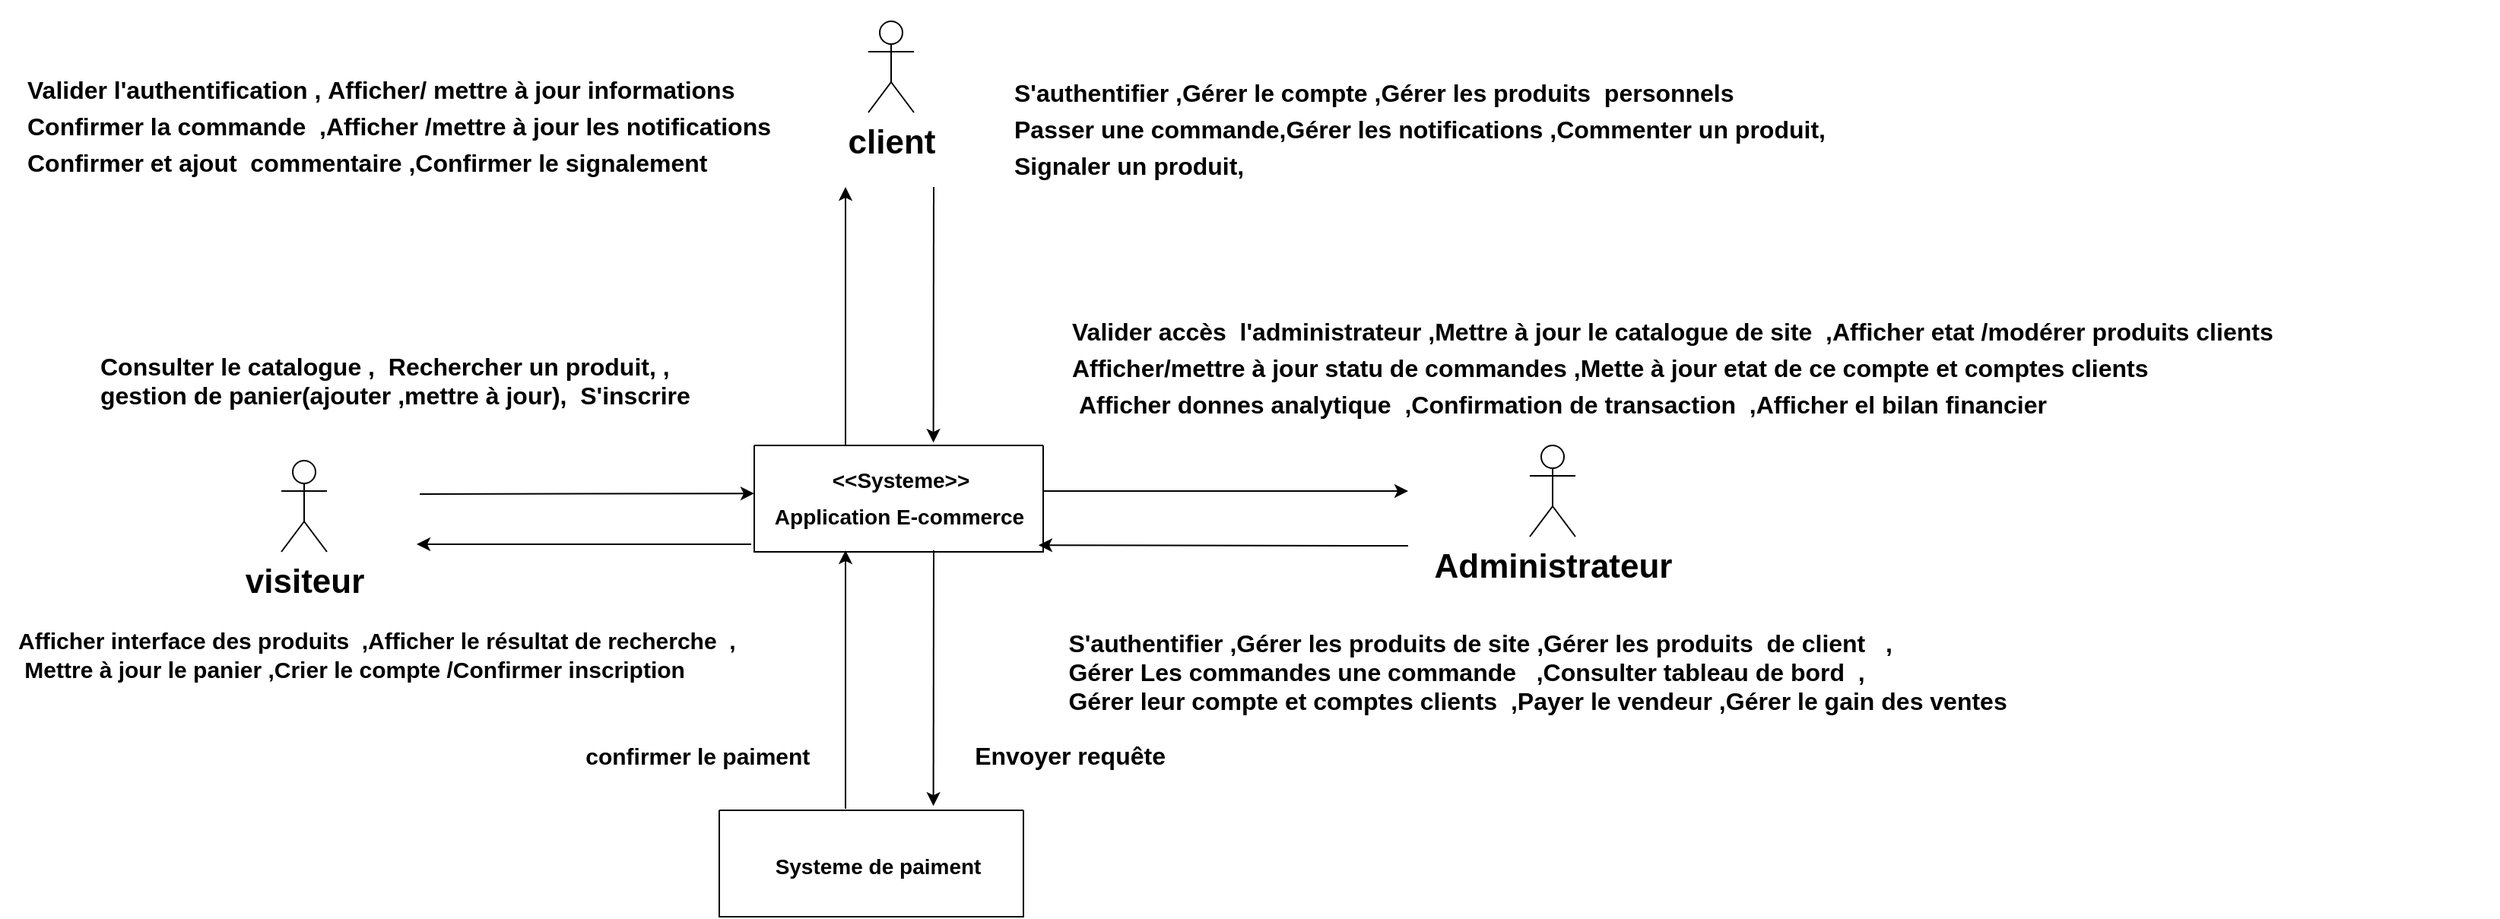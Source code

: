 <mxfile version="26.2.14">
  <diagram name="Page-1" id="8SMq06fZD33_STgOfsnb">
    <mxGraphModel grid="1" page="1" gridSize="10" guides="1" tooltips="1" connect="1" arrows="1" fold="1" pageScale="1" pageWidth="827" pageHeight="1169" math="0" shadow="0">
      <root>
        <mxCell id="0" />
        <mxCell id="1" parent="0" />
        <mxCell id="aJBNAHP1amNdNiiORt2l-3" value="&lt;div style=&quot;line-height: 150%;&quot;&gt;&lt;b&gt;&lt;font style=&quot;font-size: 16px;&quot;&gt;Consulter le catalogue ,&amp;nbsp;&lt;span style=&quot;background-color: transparent; color: light-dark(rgb(0, 0, 0), rgb(255, 255, 255));&quot;&gt;&amp;nbsp;&lt;/span&gt;&lt;span style=&quot;background-color: transparent; color: light-dark(rgb(0, 0, 0), rgb(255, 255, 255));&quot;&gt;Rechercher un produit, ,&lt;/span&gt;&lt;/font&gt;&lt;/b&gt;&lt;div&gt;&lt;div&gt;&lt;b&gt;&lt;font style=&quot;font-size: 16px;&quot;&gt;&lt;span style=&quot;background-color: transparent; color: light-dark(rgb(0, 0, 0), rgb(255, 255, 255));&quot;&gt;gestion de panier(ajouter ,mettre à jour),&amp;nbsp;&amp;nbsp;&lt;/span&gt;&lt;span style=&quot;background-color: transparent; color: light-dark(rgb(0, 0, 0), rgb(255, 255, 255));&quot;&gt;S&#39;inscrire&lt;/span&gt;&lt;/font&gt;&lt;/b&gt;&lt;/div&gt;&lt;/div&gt;&lt;/div&gt;" style="text;html=1;align=left;verticalAlign=middle;resizable=0;points=[];autosize=1;strokeColor=none;fillColor=none;rotation=0;" vertex="1" parent="1">
          <mxGeometry x="148" y="913" width="410" height="50" as="geometry" />
        </mxCell>
        <mxCell id="ObSgi5TAC9NKfGRQqEIT-2" value="&lt;div style=&quot;line-height: 150%;&quot;&gt;&lt;font&gt;&lt;b style=&quot;&quot;&gt;&lt;font style=&quot;&quot;&gt;S&#39;authentifier ,&lt;span style=&quot;background-color: transparent; color: light-dark(rgb(0, 0, 0), rgb(255, 255, 255));&quot;&gt;Gérer le compte ,&lt;/span&gt;&lt;span style=&quot;background-color: transparent; color: light-dark(rgb(0, 0, 0), rgb(255, 255, 255));&quot;&gt;Gérer les produits&amp;nbsp; personnels&amp;nbsp;&lt;/span&gt;&lt;/font&gt;&lt;/b&gt;&lt;/font&gt;&lt;div&gt;&lt;div&gt;&lt;b&gt;&lt;font&gt;Passer une commande&lt;span style=&quot;background-color: transparent; color: light-dark(rgb(0, 0, 0), rgb(255, 255, 255));&quot;&gt;,&lt;/span&gt;&lt;span style=&quot;background-color: transparent; color: light-dark(rgb(0, 0, 0), rgb(255, 255, 255));&quot;&gt;Gérer les notifications ,&lt;/span&gt;&lt;/font&gt;&lt;/b&gt;&lt;b style=&quot;background-color: transparent; color: light-dark(rgb(0, 0, 0), rgb(255, 255, 255)); text-wrap-mode: nowrap;&quot;&gt;&lt;font&gt;Commenter un produit,&lt;/font&gt;&lt;/b&gt;&lt;/div&gt;&lt;div&gt;&lt;b style=&quot;text-wrap-mode: nowrap;&quot;&gt;&lt;font&gt;Signaler un produit,&lt;/font&gt;&lt;/b&gt;&lt;/div&gt;&lt;div&gt;&lt;div&gt;&lt;/div&gt;&lt;/div&gt;&lt;/div&gt;&lt;/div&gt;" style="text;strokeColor=none;align=left;fillColor=none;html=1;verticalAlign=middle;whiteSpace=wrap;rounded=0;fontSize=16;" vertex="1" parent="1">
          <mxGeometry x="749" y="687" width="593" height="170" as="geometry" />
        </mxCell>
        <mxCell id="ObSgi5TAC9NKfGRQqEIT-6" value="&lt;div style=&quot;line-height: 150%;&quot;&gt;&lt;br&gt;&lt;/div&gt;" style="text;html=1;align=left;verticalAlign=middle;resizable=0;points=[];autosize=1;strokeColor=none;fillColor=none;rotation=0;" vertex="1" parent="1">
          <mxGeometry x="84" y="1099" width="20" height="30" as="geometry" />
        </mxCell>
        <mxCell id="NjFcM_zTF8RCPOibRBWh-2" value="&lt;div style=&quot;line-height: 150%;&quot;&gt;&lt;div&gt;&lt;font style=&quot;line-height: 150%;&quot;&gt;&lt;b style=&quot;&quot;&gt;Valider l&#39;authentification ,&amp;nbsp;&lt;span style=&quot;background-color: transparent; color: light-dark(rgb(0, 0, 0), rgb(255, 255, 255));&quot;&gt;Afficher/ mettre à jour informations &lt;/span&gt;&lt;span style=&quot;background-color: transparent; color: light-dark(rgb(0, 0, 0), rgb(255, 255, 255));&quot;&gt;&amp;nbsp;&lt;/span&gt;&lt;/b&gt;&lt;/font&gt;&lt;/div&gt;&lt;div&gt;&lt;font style=&quot;background-color: transparent; color: light-dark(rgb(0, 0, 0), rgb(255, 255, 255)); line-height: 150%;&quot;&gt;&lt;b style=&quot;&quot;&gt;Confirmer la commande&amp;nbsp; ,&lt;span style=&quot;background-color: transparent; color: light-dark(rgb(0, 0, 0), rgb(255, 255, 255));&quot;&gt;Afficher /mettre à jour les notifications&amp;nbsp;&lt;/span&gt;&lt;/b&gt;&lt;/font&gt;&lt;/div&gt;&lt;div&gt;&lt;font&gt;&lt;font style=&quot;background-color: transparent; color: light-dark(rgb(0, 0, 0), rgb(255, 255, 255)); line-height: 150%;&quot;&gt;&lt;b style=&quot;text-wrap-mode: nowrap;&quot;&gt;&lt;span style=&quot;background-color: transparent; color: light-dark(rgb(0, 0, 0), rgb(255, 255, 255));&quot;&gt;Confirmer et ajout&amp;nbsp; commentaire &lt;/span&gt;&lt;/b&gt;&lt;/font&gt;&lt;b style=&quot;background-color: transparent; color: light-dark(rgb(0, 0, 0), rgb(255, 255, 255)); text-wrap-mode: nowrap;&quot;&gt;&lt;span style=&quot;background-color: transparent; color: light-dark(rgb(0, 0, 0), rgb(255, 255, 255));&quot;&gt;,&lt;/span&gt;&lt;span style=&quot;background-color: transparent; color: light-dark(rgb(0, 0, 0), rgb(255, 255, 255));&quot;&gt;Confirmer le signalement&amp;nbsp;&amp;nbsp;&lt;/span&gt;&lt;/b&gt;&lt;/font&gt;&lt;/div&gt;&lt;div&gt;&lt;div&gt;&lt;/div&gt;&lt;/div&gt;&lt;/div&gt;" style="text;strokeColor=none;align=left;fillColor=none;html=1;verticalAlign=middle;whiteSpace=wrap;rounded=0;fontSize=16;" vertex="1" parent="1">
          <mxGeometry x="100" y="740" width="506" height="60" as="geometry" />
        </mxCell>
        <mxCell id="NjFcM_zTF8RCPOibRBWh-3" value="&lt;div style=&quot;text-align: left;&quot;&gt;&lt;font&gt;&lt;b style=&quot;&quot;&gt;&lt;span style=&quot;background-color: transparent; color: light-dark(rgb(0, 0, 0), rgb(255, 255, 255));&quot;&gt;S&#39;authentifier ,&lt;/span&gt;&lt;span style=&quot;background-color: transparent; color: light-dark(rgb(0, 0, 0), rgb(255, 255, 255));&quot;&gt;Gérer les produits de site ,&lt;/span&gt;&lt;span style=&quot;background-color: transparent; color: light-dark(rgb(0, 0, 0), rgb(255, 255, 255));&quot;&gt;Gérer les produits&amp;nbsp; de client&amp;nbsp; &amp;nbsp;,&amp;nbsp;&lt;/span&gt;&lt;/b&gt;&lt;/font&gt;&lt;/div&gt;&lt;div style=&quot;text-align: left;&quot;&gt;&lt;b style=&quot;background-color: transparent; color: light-dark(rgb(0, 0, 0), rgb(255, 255, 255));&quot;&gt;&lt;font&gt;&lt;span style=&quot;background-color: transparent; color: light-dark(rgb(0, 0, 0), rgb(255, 255, 255));&quot;&gt;Gérer Les commandes une commande&amp;nbsp; &amp;nbsp;,&lt;/span&gt;&lt;span style=&quot;background-color: transparent; color: light-dark(rgb(0, 0, 0), rgb(255, 255, 255));&quot;&gt;Consulter tableau de bord&amp;nbsp; ,&lt;/span&gt;&lt;/font&gt;&lt;/b&gt;&lt;/div&gt;&lt;div style=&quot;text-align: left;&quot;&gt;&lt;b style=&quot;background-color: transparent; color: light-dark(rgb(0, 0, 0), rgb(255, 255, 255));&quot;&gt;&lt;font&gt;&lt;span style=&quot;background-color: transparent; color: light-dark(rgb(0, 0, 0), rgb(255, 255, 255));&quot;&gt;Gérer leur compte et comptes clients&amp;nbsp; ,&lt;/span&gt;&lt;span style=&quot;background-color: transparent; color: light-dark(rgb(0, 0, 0), rgb(255, 255, 255));&quot;&gt;Payer le vendeur ,&lt;/span&gt;&lt;span style=&quot;background-color: transparent; color: light-dark(rgb(0, 0, 0), rgb(255, 255, 255));&quot;&gt;Gérer le gain des ventes&amp;nbsp;&lt;/span&gt;&lt;/font&gt;&lt;/b&gt;&lt;/div&gt;&lt;div&gt;&lt;div style=&quot;text-align: left;&quot;&gt;&lt;span style=&quot;background-color: transparent; color: light-dark(rgb(0, 0, 0), rgb(255, 255, 255));&quot;&gt;&lt;b&gt;&lt;font&gt;&amp;nbsp;&lt;/font&gt;&lt;/b&gt;&lt;/span&gt;&lt;/div&gt;&lt;div&gt;&lt;br&gt;&lt;/div&gt;&lt;/div&gt;" style="text;strokeColor=none;align=center;fillColor=none;html=1;verticalAlign=middle;whiteSpace=wrap;rounded=0;fontSize=16;strokeWidth=0;" vertex="1" parent="1">
          <mxGeometry x="780" y="1113" width="635" height="70" as="geometry" />
        </mxCell>
        <mxCell id="a0NvnOAj9ImU6PlZ6FCt-1" value="&lt;div style=&quot;line-height: 150%;&quot;&gt;&lt;div&gt;&lt;font style=&quot;line-height: 150%;&quot;&gt;&lt;b style=&quot;&quot;&gt;Valider accès&amp;nbsp; l&#39;administrateur ,&lt;span style=&quot;background-color: transparent; color: light-dark(rgb(0, 0, 0), rgb(255, 255, 255));&quot;&gt;Mettre à jour le catalogue de site&amp;nbsp; ,&lt;/span&gt;&lt;span style=&quot;background-color: transparent; color: light-dark(rgb(0, 0, 0), rgb(255, 255, 255));&quot;&gt;Afficher etat /modérer produits&amp;nbsp;&lt;/span&gt;&lt;span style=&quot;background-color: transparent; color: light-dark(rgb(0, 0, 0), rgb(255, 255, 255));&quot;&gt;clients&amp;nbsp;&lt;/span&gt;&lt;/b&gt;&lt;/font&gt;&lt;/div&gt;&lt;div&gt;&lt;font style=&quot;line-height: 150%;&quot;&gt;&lt;b&gt;&lt;span style=&quot;background-color: transparent; color: light-dark(rgb(0, 0, 0), rgb(255, 255, 255));&quot;&gt;Afficher/mettre à jour statu de commandes ,&lt;/span&gt;&lt;span style=&quot;background-color: transparent; color: light-dark(rgb(0, 0, 0), rgb(255, 255, 255));&quot;&gt;Mette à jour etat de ce compte et comptes clients&lt;/span&gt;&lt;/b&gt;&lt;/font&gt;&lt;/div&gt;&lt;div&gt;&lt;b&gt;&lt;font&gt;&lt;span style=&quot;background-color: transparent; color: light-dark(rgb(0, 0, 0), rgb(255, 255, 255));&quot;&gt;&lt;font style=&quot;line-height: 150%;&quot;&gt;&amp;nbsp;&lt;/font&gt;&lt;/span&gt;&lt;span style=&quot;background-color: transparent; color: light-dark(rgb(0, 0, 0), rgb(255, 255, 255)); line-height: 150%;&quot;&gt;Afficher donnes analytique&amp;nbsp; ,&lt;/span&gt;&lt;span style=&quot;background-color: transparent; color: light-dark(rgb(0, 0, 0), rgb(255, 255, 255)); line-height: 150%;&quot;&gt;Confirmation de transaction&amp;nbsp; ,&lt;/span&gt;&lt;span style=&quot;background-color: transparent; color: light-dark(rgb(0, 0, 0), rgb(255, 255, 255)); line-height: 150%;&quot;&gt;Afficher el bilan financier&amp;nbsp;&lt;/span&gt;&lt;/font&gt;&lt;/b&gt;&lt;/div&gt;&lt;div&gt;&lt;font style=&quot;line-height: 150%;&quot;&gt;&lt;b style=&quot;&quot;&gt;&amp;nbsp;&lt;/b&gt;&lt;/font&gt;&lt;/div&gt;&lt;/div&gt;" style="text;strokeColor=none;align=left;fillColor=none;html=1;verticalAlign=middle;whiteSpace=wrap;rounded=0;fontSize=16;" vertex="1" parent="1">
          <mxGeometry x="787" y="897" width="940" height="88" as="geometry" />
        </mxCell>
        <mxCell id="5Or6mqJUKy4ApjLsZ553-11" value="&lt;font&gt;&lt;b style=&quot;&quot;&gt;Envoyer requête&amp;nbsp;&lt;/b&gt;&lt;/font&gt;" style="text;strokeColor=none;align=center;fillColor=none;html=1;verticalAlign=middle;whiteSpace=wrap;rounded=0;fontSize=16;" vertex="1" parent="1">
          <mxGeometry x="685" y="1169" width="210" height="30" as="geometry" />
        </mxCell>
        <mxCell id="IzVXWPUmLulkqkKXSA1B-11" value="" style="swimlane;startSize=0;" vertex="1" parent="1">
          <mxGeometry x="580" y="980" width="190" height="70" as="geometry" />
        </mxCell>
        <mxCell id="IzVXWPUmLulkqkKXSA1B-12" value="&lt;b&gt;&lt;font style=&quot;font-size: 14px;&quot;&gt;Application E-commerce&lt;/font&gt;&lt;/b&gt;" style="text;html=1;align=center;verticalAlign=middle;resizable=0;points=[];autosize=1;strokeColor=none;fillColor=none;" vertex="1" parent="IzVXWPUmLulkqkKXSA1B-11">
          <mxGeometry y="32" width="190" height="30" as="geometry" />
        </mxCell>
        <mxCell id="IzVXWPUmLulkqkKXSA1B-13" value="&lt;b&gt;&lt;font style=&quot;font-size: 14px;&quot;&gt;&amp;lt;&amp;lt;Systeme&amp;gt;&amp;gt;&lt;/font&gt;&lt;/b&gt;" style="text;html=1;align=center;verticalAlign=middle;resizable=0;points=[];autosize=1;strokeColor=none;fillColor=none;" vertex="1" parent="IzVXWPUmLulkqkKXSA1B-11">
          <mxGeometry x="41" y="8" width="110" height="30" as="geometry" />
        </mxCell>
        <mxCell id="emZAvz923B5ZuL0rR_K6-7" value="" style="endArrow=classic;html=1;rounded=0;" edge="1" parent="IzVXWPUmLulkqkKXSA1B-11">
          <mxGeometry width="50" height="50" relative="1" as="geometry">
            <mxPoint x="-220" y="32" as="sourcePoint" />
            <mxPoint y="31.58" as="targetPoint" />
          </mxGeometry>
        </mxCell>
        <mxCell id="IzVXWPUmLulkqkKXSA1B-19" value="" style="swimlane;startSize=0;" vertex="1" parent="1">
          <mxGeometry x="557" y="1220" width="200" height="70" as="geometry" />
        </mxCell>
        <mxCell id="IzVXWPUmLulkqkKXSA1B-26" value="" style="endArrow=classic;html=1;rounded=0;" edge="1" parent="1">
          <mxGeometry width="50" height="50" relative="1" as="geometry">
            <mxPoint x="640" y="980" as="sourcePoint" />
            <mxPoint x="640" y="810" as="targetPoint" />
          </mxGeometry>
        </mxCell>
        <mxCell id="IzVXWPUmLulkqkKXSA1B-27" value="" style="endArrow=classic;html=1;rounded=0;" edge="1" parent="1">
          <mxGeometry width="50" height="50" relative="1" as="geometry">
            <mxPoint x="578" y="1045" as="sourcePoint" />
            <mxPoint x="358" y="1045" as="targetPoint" />
          </mxGeometry>
        </mxCell>
        <mxCell id="IzVXWPUmLulkqkKXSA1B-30" value="" style="endArrow=classic;html=1;rounded=0;" edge="1" parent="1">
          <mxGeometry width="50" height="50" relative="1" as="geometry">
            <mxPoint x="770" y="1010" as="sourcePoint" />
            <mxPoint x="1010" y="1010" as="targetPoint" />
          </mxGeometry>
        </mxCell>
        <mxCell id="IzVXWPUmLulkqkKXSA1B-31" value="" style="endArrow=classic;html=1;rounded=0;entryX=0.984;entryY=1.12;entryDx=0;entryDy=0;entryPerimeter=0;" edge="1" parent="1" target="IzVXWPUmLulkqkKXSA1B-12">
          <mxGeometry width="50" height="50" relative="1" as="geometry">
            <mxPoint x="1010" y="1046" as="sourcePoint" />
            <mxPoint x="754" y="1052.5" as="targetPoint" />
          </mxGeometry>
        </mxCell>
        <mxCell id="IzVXWPUmLulkqkKXSA1B-32" value="&lt;b&gt;&lt;font style=&quot;font-size: 22px;&quot;&gt;Administrateur&lt;/font&gt;&lt;/b&gt;" style="shape=umlActor;verticalLabelPosition=bottom;verticalAlign=top;html=1;outlineConnect=0;" vertex="1" parent="1">
          <mxGeometry x="1090" y="980" width="30" height="60" as="geometry" />
        </mxCell>
        <mxCell id="IzVXWPUmLulkqkKXSA1B-33" value="" style="endArrow=classic;html=1;rounded=0;entryX=0.789;entryY=-0.021;entryDx=0;entryDy=0;entryPerimeter=0;" edge="1" parent="1">
          <mxGeometry width="50" height="50" relative="1" as="geometry">
            <mxPoint x="698" y="810" as="sourcePoint" />
            <mxPoint x="697.8" y="978.11" as="targetPoint" />
          </mxGeometry>
        </mxCell>
        <mxCell id="IzVXWPUmLulkqkKXSA1B-20" value="&lt;b&gt;&lt;font style=&quot;font-size: 14px;&quot;&gt;Systeme de paiment&lt;/font&gt;&lt;/b&gt;" style="text;html=1;align=center;verticalAlign=middle;resizable=0;points=[];autosize=1;strokeColor=none;fillColor=none;" vertex="1" parent="1">
          <mxGeometry x="581" y="1242" width="160" height="30" as="geometry" />
        </mxCell>
        <mxCell id="emZAvz923B5ZuL0rR_K6-2" value="&lt;b&gt;&lt;font style=&quot;font-size: 22px;&quot;&gt;visiteur&lt;/font&gt;&lt;/b&gt;" style="shape=umlActor;verticalLabelPosition=bottom;verticalAlign=top;html=1;outlineConnect=0;" vertex="1" parent="1">
          <mxGeometry x="269" y="990" width="30" height="60" as="geometry" />
        </mxCell>
        <mxCell id="emZAvz923B5ZuL0rR_K6-3" value="&lt;b&gt;&lt;font style=&quot;font-size: 22px;&quot;&gt;client&lt;/font&gt;&lt;/b&gt;" style="shape=umlActor;verticalLabelPosition=bottom;verticalAlign=top;html=1;outlineConnect=0;" vertex="1" parent="1">
          <mxGeometry x="655" y="701" width="30" height="60" as="geometry" />
        </mxCell>
        <mxCell id="emZAvz923B5ZuL0rR_K6-5" value="&lt;font style=&quot;font-size: 15px;&quot;&gt;&lt;b style=&quot;&quot;&gt;confirmer le paiment&amp;nbsp;&lt;/b&gt;&lt;/font&gt;" style="text;strokeColor=none;align=center;fillColor=none;html=1;verticalAlign=middle;whiteSpace=wrap;rounded=0;fontSize=16;" vertex="1" parent="1">
          <mxGeometry x="440" y="1169" width="210" height="30" as="geometry" />
        </mxCell>
        <mxCell id="E-mAmM0Xn2aNwy84Zs0m-1" value="" style="endArrow=classic;html=1;rounded=0;entryX=0.789;entryY=-0.021;entryDx=0;entryDy=0;entryPerimeter=0;" edge="1" parent="1">
          <mxGeometry width="50" height="50" relative="1" as="geometry">
            <mxPoint x="698" y="1049" as="sourcePoint" />
            <mxPoint x="697.8" y="1217.11" as="targetPoint" />
          </mxGeometry>
        </mxCell>
        <mxCell id="E-mAmM0Xn2aNwy84Zs0m-2" value="" style="endArrow=classic;html=1;rounded=0;" edge="1" parent="1">
          <mxGeometry width="50" height="50" relative="1" as="geometry">
            <mxPoint x="640" y="1219" as="sourcePoint" />
            <mxPoint x="640" y="1049" as="targetPoint" />
          </mxGeometry>
        </mxCell>
        <mxCell id="E-mAmM0Xn2aNwy84Zs0m-10" value="&lt;div style=&quot;line-height: 150%;&quot;&gt;&lt;div&gt;&lt;b&gt;&lt;font style=&quot;font-size: 15px;&quot;&gt;&lt;span style=&quot;background-color: transparent; color: light-dark(rgb(0, 0, 0), rgb(255, 255, 255));&quot;&gt;Afficher interface des produits&amp;nbsp; ,&lt;/span&gt;&lt;span style=&quot;background-color: transparent; color: light-dark(rgb(0, 0, 0), rgb(255, 255, 255));&quot;&gt;Afficher le résultat de recherche&amp;nbsp; ,&lt;/span&gt;&lt;/font&gt;&lt;/b&gt;&lt;/div&gt;&lt;div&gt;&lt;font style=&quot;font-size: 15px;&quot;&gt;&lt;b style=&quot;&quot;&gt;&amp;nbsp;&lt;/b&gt;&lt;b style=&quot;background-color: transparent; color: light-dark(rgb(0, 0, 0), rgb(255, 255, 255));&quot;&gt;&lt;span style=&quot;background-color: transparent; color: light-dark(rgb(0, 0, 0), rgb(255, 255, 255));&quot;&gt;Mettre à jour le panier ,&lt;/span&gt;&lt;span style=&quot;background-color: transparent; color: light-dark(rgb(0, 0, 0), rgb(255, 255, 255));&quot;&gt;Crier le compte /Confirmer inscription&amp;nbsp;&lt;/span&gt;&lt;/b&gt;&lt;/font&gt;&lt;/div&gt;&lt;/div&gt;" style="text;html=1;align=left;verticalAlign=middle;resizable=0;points=[];autosize=1;strokeColor=none;fillColor=none;rotation=0;" vertex="1" parent="1">
          <mxGeometry x="94" y="1093" width="500" height="50" as="geometry" />
        </mxCell>
      </root>
    </mxGraphModel>
  </diagram>
</mxfile>
